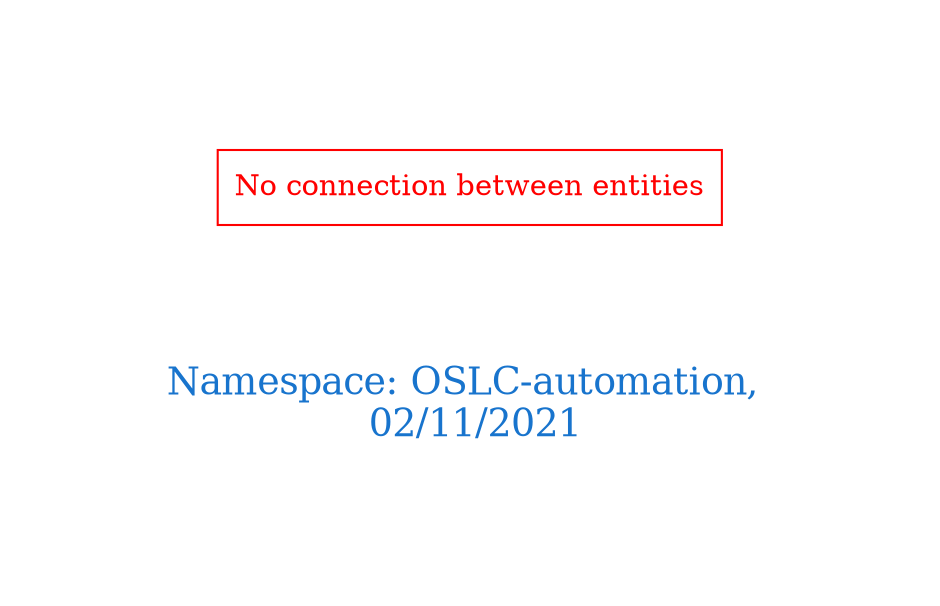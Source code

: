 digraph OGIT_ontology {
 graph [ rankdir= LR,pad=1 
fontsize = 18,
fontcolor= dodgerblue3,label = "\n\n\nNamespace: OSLC-automation, \n 02/11/2021"];
node[shape=polygon];
edge [  color="gray81"];

"No connection between entities" [fontcolor = "red",color="red", shape="polygon"]
}
